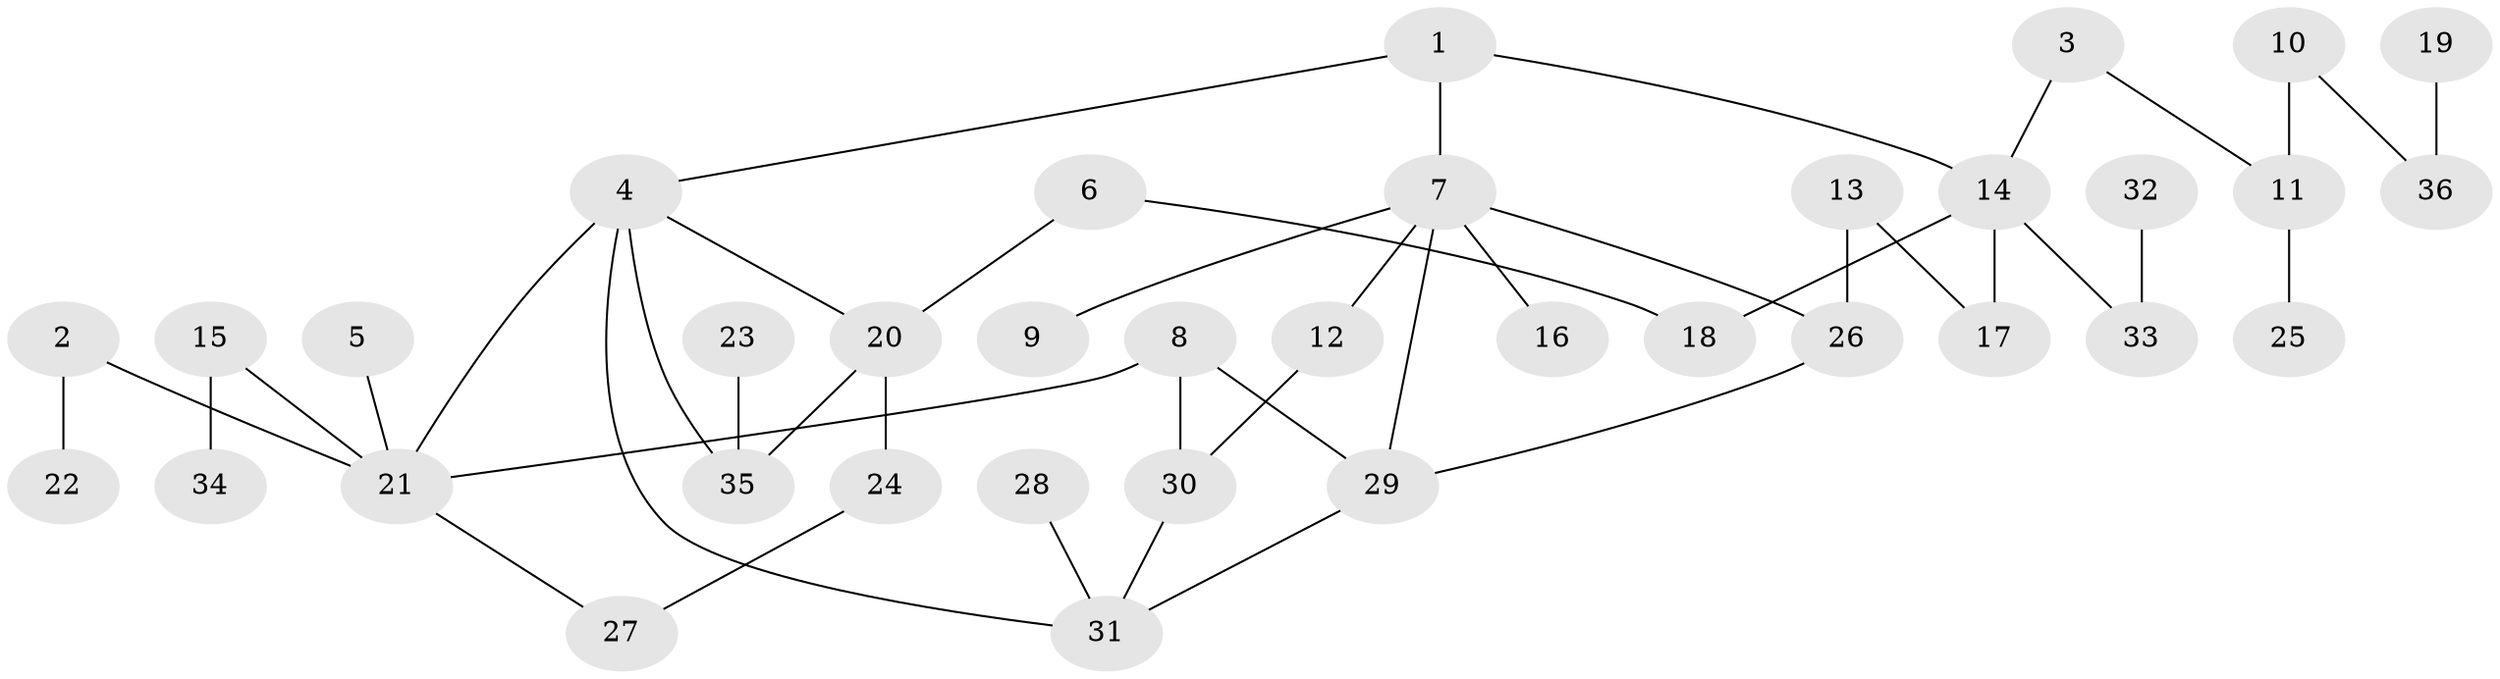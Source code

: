 // original degree distribution, {3: 0.19444444444444445, 6: 0.013888888888888888, 4: 0.041666666666666664, 7: 0.013888888888888888, 2: 0.3472222222222222, 5: 0.027777777777777776, 8: 0.013888888888888888, 1: 0.3472222222222222}
// Generated by graph-tools (version 1.1) at 2025/01/03/09/25 03:01:02]
// undirected, 36 vertices, 44 edges
graph export_dot {
graph [start="1"]
  node [color=gray90,style=filled];
  1;
  2;
  3;
  4;
  5;
  6;
  7;
  8;
  9;
  10;
  11;
  12;
  13;
  14;
  15;
  16;
  17;
  18;
  19;
  20;
  21;
  22;
  23;
  24;
  25;
  26;
  27;
  28;
  29;
  30;
  31;
  32;
  33;
  34;
  35;
  36;
  1 -- 4 [weight=1.0];
  1 -- 7 [weight=1.0];
  1 -- 14 [weight=1.0];
  2 -- 21 [weight=1.0];
  2 -- 22 [weight=1.0];
  3 -- 11 [weight=1.0];
  3 -- 14 [weight=1.0];
  4 -- 20 [weight=1.0];
  4 -- 21 [weight=1.0];
  4 -- 31 [weight=1.0];
  4 -- 35 [weight=1.0];
  5 -- 21 [weight=1.0];
  6 -- 18 [weight=1.0];
  6 -- 20 [weight=1.0];
  7 -- 9 [weight=1.0];
  7 -- 12 [weight=1.0];
  7 -- 16 [weight=1.0];
  7 -- 26 [weight=1.0];
  7 -- 29 [weight=1.0];
  8 -- 21 [weight=1.0];
  8 -- 29 [weight=1.0];
  8 -- 30 [weight=1.0];
  10 -- 11 [weight=1.0];
  10 -- 36 [weight=1.0];
  11 -- 25 [weight=1.0];
  12 -- 30 [weight=1.0];
  13 -- 17 [weight=1.0];
  13 -- 26 [weight=1.0];
  14 -- 17 [weight=1.0];
  14 -- 18 [weight=1.0];
  14 -- 33 [weight=1.0];
  15 -- 21 [weight=1.0];
  15 -- 34 [weight=1.0];
  19 -- 36 [weight=1.0];
  20 -- 24 [weight=1.0];
  20 -- 35 [weight=1.0];
  21 -- 27 [weight=1.0];
  23 -- 35 [weight=1.0];
  24 -- 27 [weight=1.0];
  26 -- 29 [weight=1.0];
  28 -- 31 [weight=1.0];
  29 -- 31 [weight=1.0];
  30 -- 31 [weight=1.0];
  32 -- 33 [weight=1.0];
}
